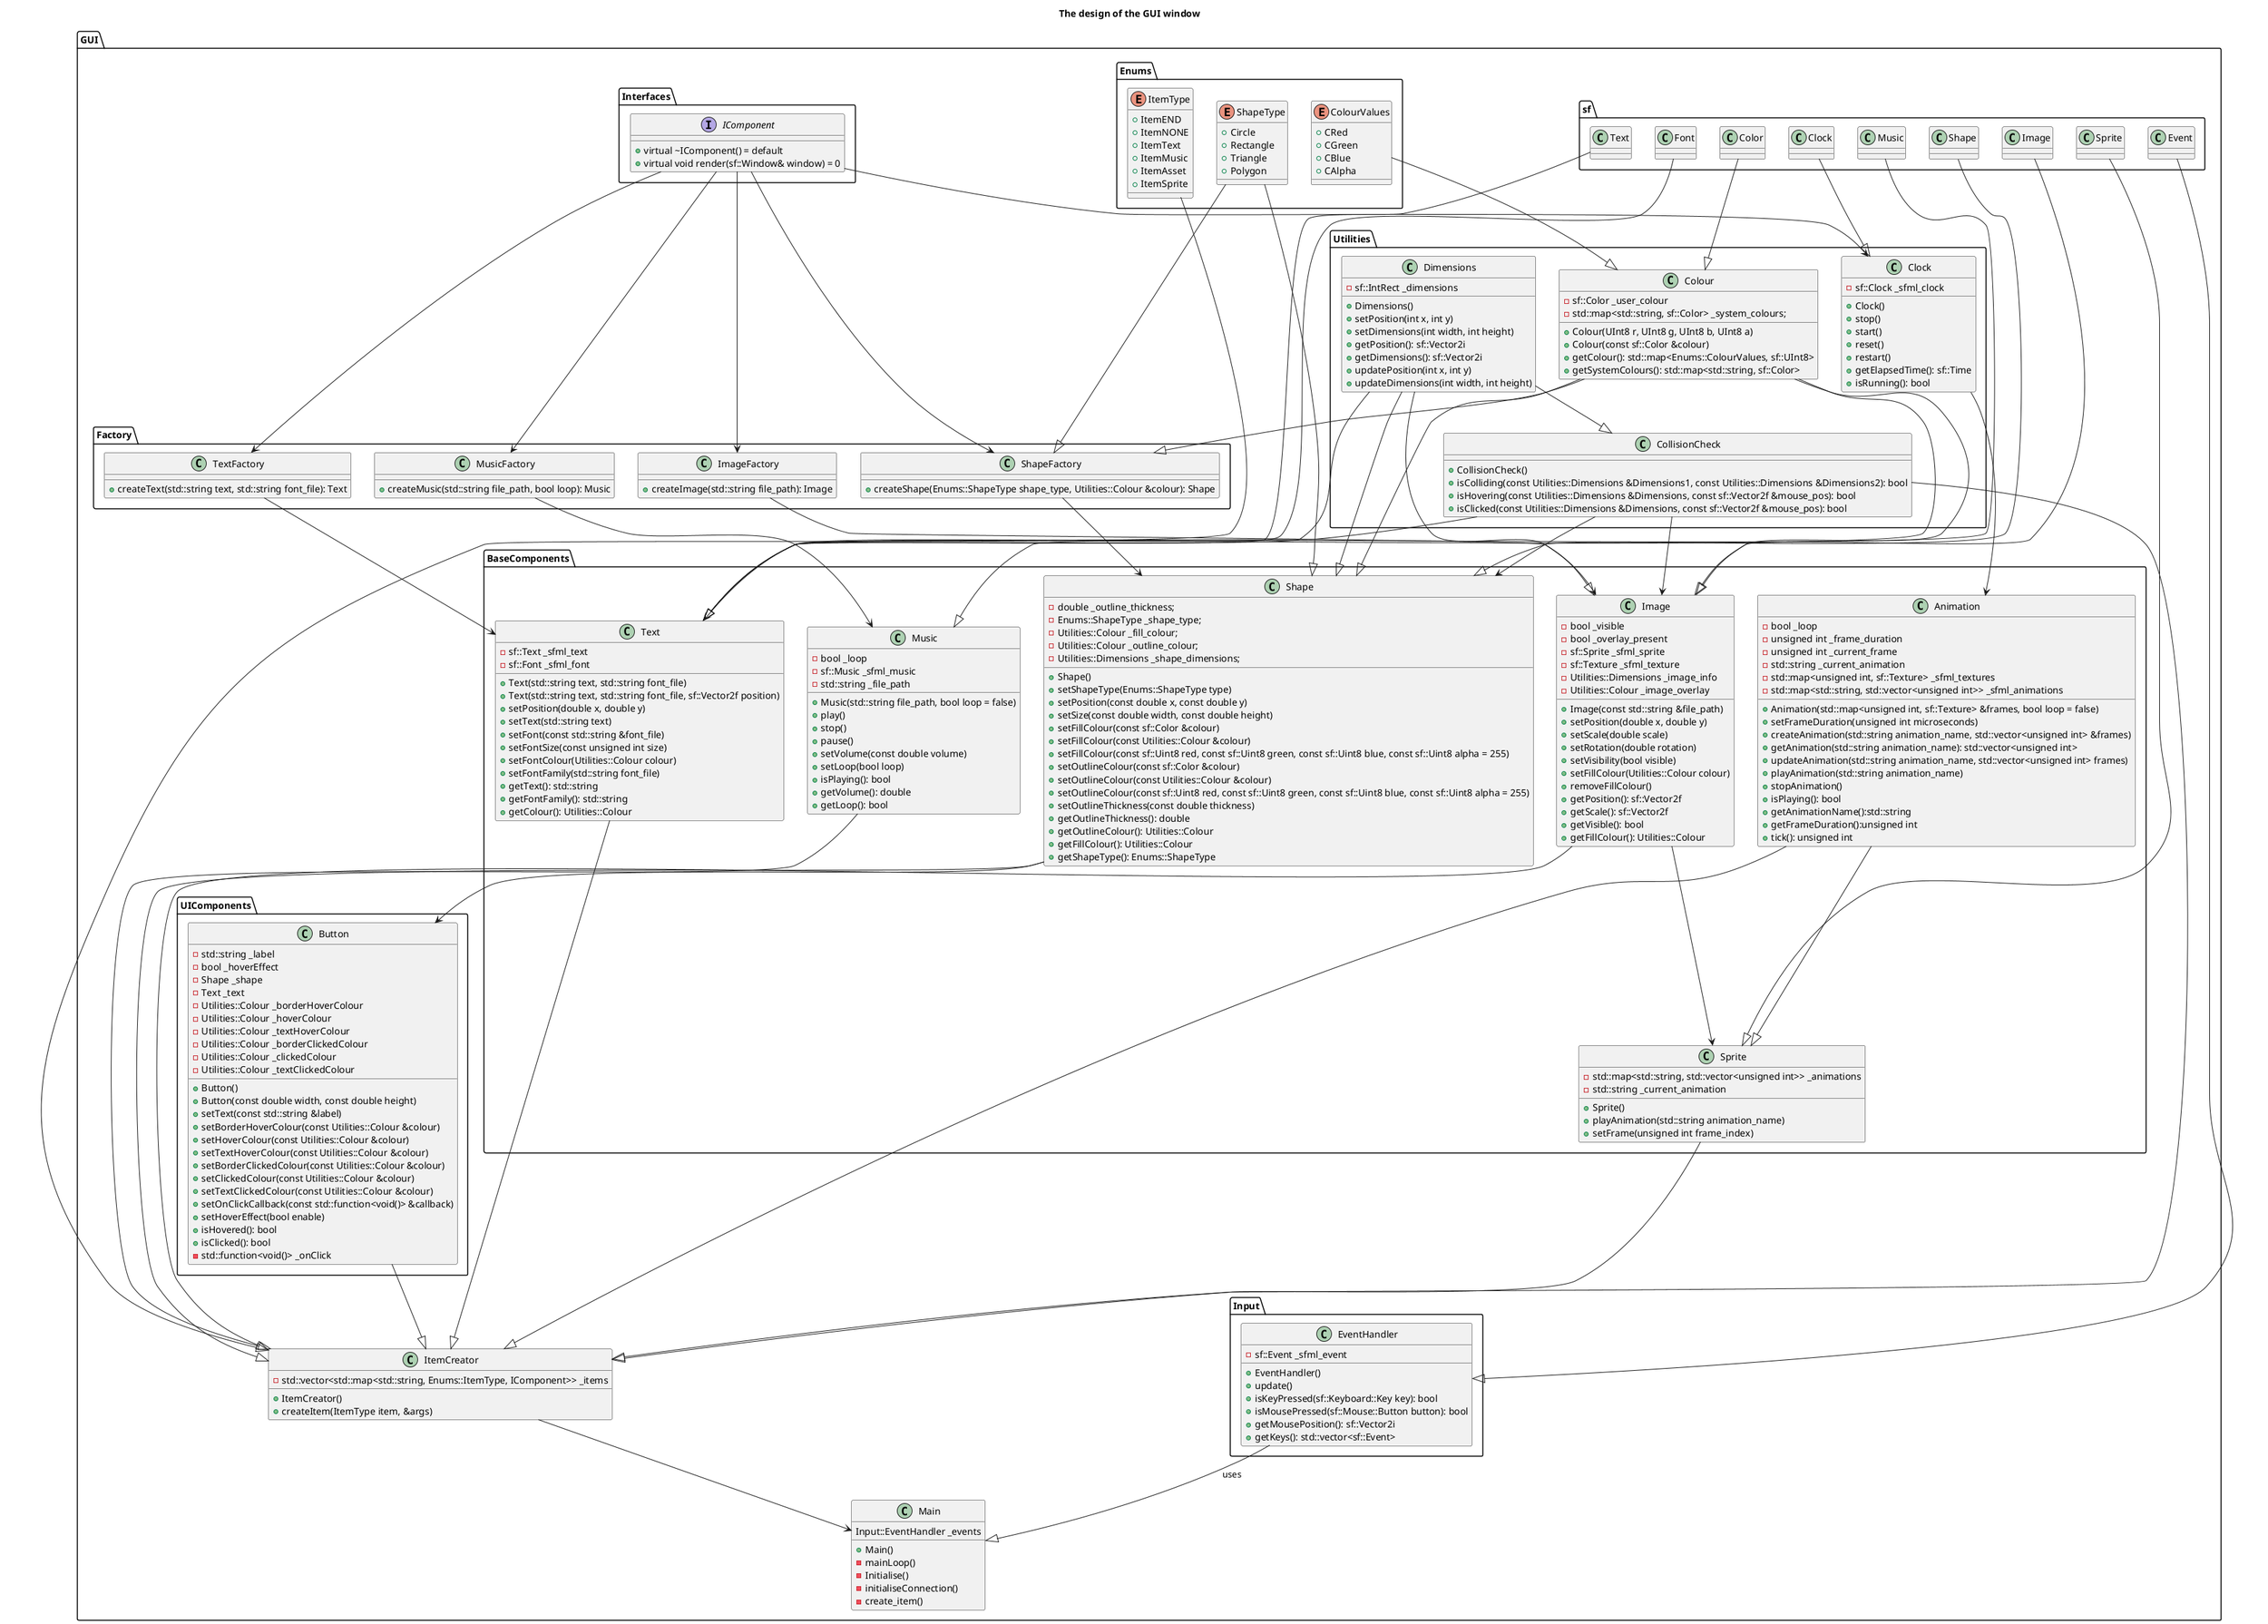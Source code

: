 @startuml Updated GUI Module Design

title "The design of the GUI window"

namespace GUI {
    namespace sf {
        class Text {}
        class Font {}
        class Music {}
        class Clock {}
        class Color {}
        class Image {}
        class Shape {}
        class Event {}
        class Sprite {}
    }

    namespace Enums {
        enum ShapeType {
            +Circle
            +Rectangle
            +Triangle
            +Polygon
        }

        enum ItemType {
            +ItemEND
            +ItemNONE
            +ItemText
            +ItemMusic
            +ItemAsset
            +ItemSprite
        }

        enum ColourValues {
            +CRed
            +CGreen
            +CBlue
            +CAlpha
        }
    }
    namespace Interfaces {
        interface IComponent {
            +virtual ~IComponent() = default
            +virtual void render(sf::Window& window) = 0
        }
    }

    namespace Utilities {
        class Clock {
            +Clock()
            +stop()
            +start()
            +reset()
            +restart()
            +getElapsedTime(): sf::Time
            +isRunning(): bool
            -sf::Clock _sfml_clock
        }

        class Colour {
            +Colour(UInt8 r, UInt8 g, UInt8 b, UInt8 a)
            +Colour(const sf::Color &colour)
            +getColour(): std::map<Enums::ColourValues, sf::UInt8>
            +getSystemColours(): std::map<std::string, sf::Color>
            - sf::Color _user_colour
            - std::map<std::string, sf::Color> _system_colours;
        }

        class Dimensions {
            +Dimensions()
            +setPosition(int x, int y)
            +setDimensions(int width, int height)
            +getPosition(): sf::Vector2i
            +getDimensions(): sf::Vector2i
            +updatePosition(int x, int y)
            +updateDimensions(int width, int height)
            - sf::IntRect _dimensions
        }

        class CollisionCheck {
            +CollisionCheck()
            +isColliding(const Utilities::Dimensions &Dimensions1, const Utilities::Dimensions &Dimensions2): bool
            +isHovering(const Utilities::Dimensions &Dimensions, const sf::Vector2f &mouse_pos): bool
            +isClicked(const Utilities::Dimensions &Dimensions, const sf::Vector2f &mouse_pos): bool
        }
    }

    namespace Factory {
        class TextFactory {
            +createText(std::string text, std::string font_file): Text
        }
        class ImageFactory {
            +createImage(std::string file_path): Image
        }
        class MusicFactory {
            +createMusic(std::string file_path, bool loop): Music
        }
        class ShapeFactory {
            +createShape(Enums::ShapeType shape_type, Utilities::Colour &colour): Shape
        }
    }


    namespace BaseComponents {

        class Animation {
            +Animation(std::map<unsigned int, sf::Texture> &frames, bool loop = false)
            +setFrameDuration(unsigned int microseconds)
            +createAnimation(std::string animation_name, std::vector<unsigned int> &frames)
            +getAnimation(std::string animation_name): std::vector<unsigned int>
            +updateAnimation(std::string animation_name, std::vector<unsigned int> frames)
            +playAnimation(std::string animation_name)
            +stopAnimation()
            +isPlaying(): bool
            +getAnimationName():std::string
            +getFrameDuration():unsigned int
            +tick(): unsigned int
            -bool _loop
            -unsigned int _frame_duration
            -unsigned int _current_frame
            -std::string _current_animation
            -std::map<unsigned int, sf::Texture> _sfml_textures
            -std::map<std::string, std::vector<unsigned int>> _sfml_animations
        }

        class Text {
            +Text(std::string text, std::string font_file)
            +Text(std::string text, std::string font_file, sf::Vector2f position)
            +setPosition(double x, double y)
            +setText(std::string text)
            +setFont(const std::string &font_file)
            +setFontSize(const unsigned int size)
            +setFontColour(Utilities::Colour colour)
            +setFontFamily(std::string font_file)
            +getText(): std::string
            +getFontFamily(): std::string
            +getColour(): Utilities::Colour
            -sf::Text _sfml_text
            -sf::Font _sfml_font
        }

        class Music {
            +Music(std::string file_path, bool loop = false)
            +play()
            +stop()
            +pause()
            +setVolume(const double volume)
            +setLoop(bool loop)
            +isPlaying(): bool
            +getVolume(): double
            +getLoop(): bool
            -bool _loop
            -sf::Music _sfml_music
            -std::string _file_path
        }

        class Image {
            +Image(const std::string &file_path)
            +setPosition(double x, double y)
            +setScale(double scale)
            +setRotation(double rotation)
            +setVisibility(bool visible)
            +setFillColour(Utilities::Colour colour)
            +removeFillColour()
            +getPosition(): sf::Vector2f
            +getScale(): sf::Vector2f
            +getVisible(): bool
            +getFillColour(): Utilities::Colour
            -bool _visible
            -bool _overlay_present
            -sf::Sprite _sfml_sprite
            -sf::Texture _sfml_texture
            -Utilities::Dimensions _image_info
            -Utilities::Colour _image_overlay

        }

        class Sprite {
            +Sprite()
            +playAnimation(std::string animation_name)
            +setFrame(unsigned int frame_index)
            -std::map<std::string, std::vector<unsigned int>> _animations
            -std::string _current_animation
        }

        class Shape {
            +Shape()
            +setShapeType(Enums::ShapeType type)
            +setPosition(const double x, const double y)
            +setSize(const double width, const double height)
            +setFillColour(const sf::Color &colour)
            +setFillColour(const Utilities::Colour &colour)
            +setFillColour(const sf::Uint8 red, const sf::Uint8 green, const sf::Uint8 blue, const sf::Uint8 alpha = 255)
            +setOutlineColour(const sf::Color &colour)
            +setOutlineColour(const Utilities::Colour &colour)
            +setOutlineColour(const sf::Uint8 red, const sf::Uint8 green, const sf::Uint8 blue, const sf::Uint8 alpha = 255)
            +setOutlineThickness(const double thickness)
            +getOutlineThickness(): double
            +getOutlineColour(): Utilities::Colour
            +getFillColour(): Utilities::Colour
            +getShapeType(): Enums::ShapeType
            -double _outline_thickness;
            -Enums::ShapeType _shape_type;
            -Utilities::Colour _fill_colour;
            -Utilities::Colour _outline_colour;
            -Utilities::Dimensions _shape_dimensions;
        }
    }

    namespace UIComponents {
        class Button {
            +Button()
            +Button(const double width, const double height)
            +setText(const std::string &label)
            +setBorderHoverColour(const Utilities::Colour &colour)
            +setHoverColour(const Utilities::Colour &colour)
            +setTextHoverColour(const Utilities::Colour &colour)
            +setBorderClickedColour(const Utilities::Colour &colour)
            +setClickedColour(const Utilities::Colour &colour)
            +setTextClickedColour(const Utilities::Colour &colour)
            +setOnClickCallback(const std::function<void()> &callback)
            +setHoverEffect(bool enable)
            +isHovered(): bool
            +isClicked(): bool
            -std::string _label
            -std::function<void()> _onClick
            -bool _hoverEffect
            -Shape _shape
            -Text _text
            -Utilities::Colour _borderHoverColour
            -Utilities::Colour _hoverColour
            -Utilities::Colour _textHoverColour
            -Utilities::Colour _borderClickedColour
            -Utilities::Colour _clickedColour
            -Utilities::Colour _textClickedColour
        }

    }

    namespace Input {
        class EventHandler {
            +EventHandler()
            +update()
            +isKeyPressed(sf::Keyboard::Key key): bool
            +isMousePressed(sf::Mouse::Button button): bool
            +getMousePosition(): sf::Vector2i
            +getKeys(): std::vector<sf::Event>
            -sf::Event _sfml_event
        }
    }

    class ItemCreator {
        +ItemCreator()
        +createItem(ItemType item, &args)
        - std::vector<std::map<std::string, Enums::ItemType, IComponent>> _items
    }

    class Main {
        +Main()
        -mainLoop()
        -Initialise()
        -initialiseConnection()
        -create_item()
        Input::EventHandler _events
    }

    ' Base sfml classes
    sf.Event --|> Input.EventHandler
    sf.Clock --|> Utilities.Clock
    sf.Color --|> Utilities.Colour
    sf.Text --|> BaseComponents.Text
    sf.Font --|> BaseComponents.Text
    sf.Music --|> BaseComponents.Music
    sf.Image --|> BaseComponents.Image
    sf.Shape --|> BaseComponents.Shape
    sf.Sprite --|> BaseComponents.Sprite

    ' Enums
    Enums.ItemType --|> ItemCreator
    Enums.ShapeType --|> Factory.ShapeFactory
    Enums.ShapeType --|> BaseComponents.Shape
    Enums.ColourValues --|> Utilities.Colour

    ' The colour links
    Utilities.Colour --|> Factory.ShapeFactory
    Utilities.Colour --|> BaseComponents.Text
    Utilities.Colour --|> BaseComponents.Image
    Utilities.Colour --|> BaseComponents.Shape

    ' Generic component for polymorphism
    Interfaces.IComponent --> Utilities.Clock
    Interfaces.IComponent --> Factory.TextFactory
    Interfaces.IComponent --> Factory.ImageFactory
    Interfaces.IComponent --> Factory.ShapeFactory
    Interfaces.IComponent --> Factory.MusicFactory

    ' Factory components
    Factory.TextFactory --> BaseComponents.Text
    Factory.ImageFactory --> BaseComponents.Image
    Factory.ShapeFactory --> BaseComponents.Shape
    Factory.MusicFactory --> BaseComponents.Music

    ' Item position tracking
    Utilities.Dimensions --|> BaseComponents.Text
    Utilities.Dimensions --|> BaseComponents.Image
    Utilities.Dimensions --|> BaseComponents.Shape
    Utilities.Dimensions --|> Utilities.CollisionCheck

    ' Collision check class linking
    Utilities.CollisionCheck --> BaseComponents.Text
    Utilities.CollisionCheck --> BaseComponents.Image
    Utilities.CollisionCheck --> BaseComponents.Shape

    ' Base components
    BaseComponents.Image --> BaseComponents.Sprite
    BaseComponents.Animation --|> BaseComponents.Sprite
    Utilities.Clock --> BaseComponents.Animation

    ' UI ready components
    BaseComponents.Shape --> UIComponents.Button

    ' All the Components are linked to the ItemCreator
    BaseComponents.Text --|> ItemCreator
    Utilities.CollisionCheck --|> ItemCreator
    BaseComponents.Animation --|> ItemCreator
    BaseComponents.Music --|> ItemCreator
    BaseComponents.Image --|> ItemCreator
    BaseComponents.Sprite --|> ItemCreator
    BaseComponents.Shape --|> ItemCreator
    UIComponents.Button --|> ItemCreator

    ' The root linker
    Input.EventHandler --|> Main: uses
    ItemCreator --> Main
}

@enduml
